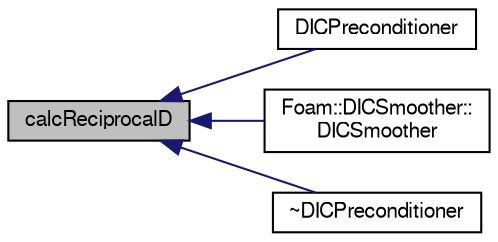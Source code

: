 digraph "calcReciprocalD"
{
  bgcolor="transparent";
  edge [fontname="FreeSans",fontsize="10",labelfontname="FreeSans",labelfontsize="10"];
  node [fontname="FreeSans",fontsize="10",shape=record];
  rankdir="LR";
  Node34 [label="calcReciprocalD",height=0.2,width=0.4,color="black", fillcolor="grey75", style="filled", fontcolor="black"];
  Node34 -> Node35 [dir="back",color="midnightblue",fontsize="10",style="solid",fontname="FreeSans"];
  Node35 [label="DICPreconditioner",height=0.2,width=0.4,color="black",URL="$a26902.html#a3876d954b99d10e203b2319dd786f03f",tooltip="Construct from matrix components and preconditioner solver controls. "];
  Node34 -> Node36 [dir="back",color="midnightblue",fontsize="10",style="solid",fontname="FreeSans"];
  Node36 [label="Foam::DICSmoother::\lDICSmoother",height=0.2,width=0.4,color="black",URL="$a26922.html#adcb0775d58ed85c9fc38f163b1ce4cb7",tooltip="Construct from matrix components. "];
  Node34 -> Node37 [dir="back",color="midnightblue",fontsize="10",style="solid",fontname="FreeSans"];
  Node37 [label="~DICPreconditioner",height=0.2,width=0.4,color="black",URL="$a26902.html#ad0a0289394b3f8b100aa025fb7160ab1",tooltip="Destructor. "];
}
